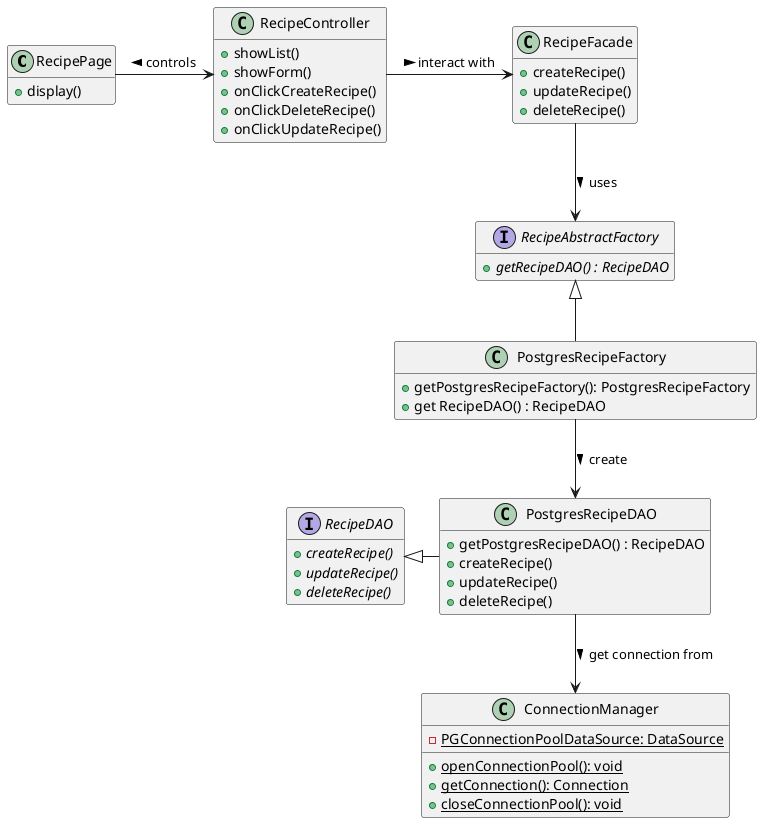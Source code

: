 @startuml recipeClassDiagram
hide empty members

class RecipePage {
  + display()
}

class RecipeController {
  + showList()
  + showForm()
  + onClickCreateRecipe()
  + onClickDeleteRecipe()
  + onClickUpdateRecipe()
}


class RecipeFacade {
  + createRecipe()
  + updateRecipe()
  + deleteRecipe()
}


interface RecipeAbstractFactory {
  + {abstract} getRecipeDAO() : RecipeDAO

}


class PostgresRecipeFactory {
  + getPostgresRecipeFactory(): PostgresRecipeFactory
  + get RecipeDAO() : RecipeDAO
}


Interface RecipeDAO {
  + {abstract} createRecipe()
  + {abstract} updateRecipe()
  + {abstract} deleteRecipe()
}


class PostgresRecipeDAO{
  + getPostgresRecipeDAO() : RecipeDAO
  + createRecipe()
  + updateRecipe()
  + deleteRecipe()
}


class ConnectionManager {
  - {static} PGConnectionPoolDataSource: DataSource
  + {static} openConnectionPool(): void
  + {static} getConnection(): Connection
  + {static} closeConnectionPool(): void
}


PostgresRecipeFactory -u-|> RecipeAbstractFactory
PostgresRecipeDAO     -l-|> RecipeDAO

RecipePage            -r-> RecipeController: <  controls
RecipeController      -r-> RecipeFacade: > interact with
RecipeFacade          --> RecipeAbstractFactory: > uses
PostgresRecipeFactory --> PostgresRecipeDAO: > create
PostgresRecipeDAO     --> ConnectionManager: > get connection from



@enduml